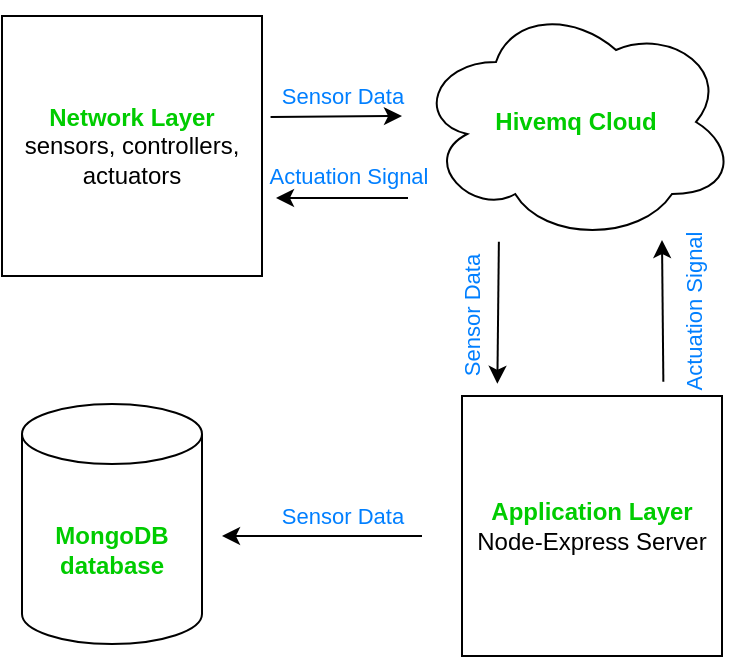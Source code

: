 <mxfile version="24.7.16">
  <diagram id="C5RBs43oDa-KdzZeNtuy" name="Page-1">
    <mxGraphModel dx="911" dy="526" grid="1" gridSize="10" guides="1" tooltips="1" connect="1" arrows="1" fold="1" page="1" pageScale="1" pageWidth="827" pageHeight="1169" math="0" shadow="0">
      <root>
        <mxCell id="WIyWlLk6GJQsqaUBKTNV-0" />
        <mxCell id="WIyWlLk6GJQsqaUBKTNV-1" parent="WIyWlLk6GJQsqaUBKTNV-0" />
        <mxCell id="tOpxADcuduA2cvzw2Qei-0" value="&lt;b&gt;&lt;font color=&quot;#00cc00&quot;&gt;Network Layer&lt;/font&gt;&lt;/b&gt;&lt;div&gt;sensors, controllers,&lt;/div&gt;&lt;div&gt;actuators&lt;/div&gt;" style="whiteSpace=wrap;html=1;aspect=fixed;" vertex="1" parent="WIyWlLk6GJQsqaUBKTNV-1">
          <mxGeometry x="60" y="230" width="130" height="130" as="geometry" />
        </mxCell>
        <mxCell id="tOpxADcuduA2cvzw2Qei-1" value="&lt;b&gt;&lt;font color=&quot;#00cc00&quot;&gt;MongoDB database&lt;/font&gt;&lt;/b&gt;" style="shape=cylinder3;whiteSpace=wrap;html=1;boundedLbl=1;backgroundOutline=1;size=15;" vertex="1" parent="WIyWlLk6GJQsqaUBKTNV-1">
          <mxGeometry x="70" y="424" width="90" height="120" as="geometry" />
        </mxCell>
        <mxCell id="tOpxADcuduA2cvzw2Qei-2" value="&lt;b&gt;&lt;font color=&quot;#00cc00&quot;&gt;Application Layer&lt;/font&gt;&lt;/b&gt;&lt;div&gt;Node-Express Server&lt;/div&gt;" style="whiteSpace=wrap;html=1;aspect=fixed;" vertex="1" parent="WIyWlLk6GJQsqaUBKTNV-1">
          <mxGeometry x="290" y="420" width="130" height="130" as="geometry" />
        </mxCell>
        <mxCell id="tOpxADcuduA2cvzw2Qei-3" value="&lt;b&gt;&lt;font color=&quot;#00cc00&quot;&gt;Hivemq Cloud&lt;/font&gt;&lt;/b&gt;" style="ellipse;shape=cloud;whiteSpace=wrap;html=1;" vertex="1" parent="WIyWlLk6GJQsqaUBKTNV-1">
          <mxGeometry x="267" y="223" width="160" height="120" as="geometry" />
        </mxCell>
        <mxCell id="tOpxADcuduA2cvzw2Qei-4" value="" style="endArrow=classic;html=1;rounded=0;exitX=1.033;exitY=0.388;exitDx=0;exitDy=0;exitPerimeter=0;" edge="1" parent="WIyWlLk6GJQsqaUBKTNV-1" source="tOpxADcuduA2cvzw2Qei-0">
          <mxGeometry width="50" height="50" relative="1" as="geometry">
            <mxPoint x="200" y="290" as="sourcePoint" />
            <mxPoint x="260" y="280" as="targetPoint" />
          </mxGeometry>
        </mxCell>
        <mxCell id="tOpxADcuduA2cvzw2Qei-5" value="&lt;font style=&quot;font-size: 11px;&quot;&gt;Sensor Data&lt;/font&gt;" style="text;html=1;align=center;verticalAlign=middle;resizable=0;points=[];autosize=1;strokeColor=none;fillColor=none;fontSize=11;fontColor=#007FFF;" vertex="1" parent="WIyWlLk6GJQsqaUBKTNV-1">
          <mxGeometry x="190" y="255" width="80" height="30" as="geometry" />
        </mxCell>
        <mxCell id="tOpxADcuduA2cvzw2Qei-10" value="" style="endArrow=classic;html=1;rounded=0;exitX=1.033;exitY=0.388;exitDx=0;exitDy=0;exitPerimeter=0;" edge="1" parent="WIyWlLk6GJQsqaUBKTNV-1">
          <mxGeometry width="50" height="50" relative="1" as="geometry">
            <mxPoint x="263" y="321" as="sourcePoint" />
            <mxPoint x="197" y="321" as="targetPoint" />
          </mxGeometry>
        </mxCell>
        <mxCell id="tOpxADcuduA2cvzw2Qei-11" value="Actuation Signal" style="text;html=1;align=center;verticalAlign=middle;resizable=0;points=[];autosize=1;strokeColor=none;fillColor=none;fontSize=11;fontColor=#007FFF;" vertex="1" parent="WIyWlLk6GJQsqaUBKTNV-1">
          <mxGeometry x="183" y="295" width="100" height="30" as="geometry" />
        </mxCell>
        <mxCell id="tOpxADcuduA2cvzw2Qei-12" value="&lt;font style=&quot;font-size: 11px;&quot;&gt;Sensor Data&lt;/font&gt;" style="text;html=1;align=center;verticalAlign=middle;resizable=0;points=[];autosize=1;strokeColor=none;fillColor=none;fontSize=11;fontColor=#007FFF;rotation=-90;" vertex="1" parent="WIyWlLk6GJQsqaUBKTNV-1">
          <mxGeometry x="255" y="365" width="80" height="30" as="geometry" />
        </mxCell>
        <mxCell id="tOpxADcuduA2cvzw2Qei-13" value="" style="endArrow=classic;html=1;rounded=0;exitX=0.987;exitY=1.172;exitDx=0;exitDy=0;exitPerimeter=0;entryX=0.136;entryY=-0.024;entryDx=0;entryDy=0;entryPerimeter=0;" edge="1" parent="WIyWlLk6GJQsqaUBKTNV-1">
          <mxGeometry width="50" height="50" relative="1" as="geometry">
            <mxPoint x="308.44" y="342.91" as="sourcePoint" />
            <mxPoint x="307.68" y="413.88" as="targetPoint" />
          </mxGeometry>
        </mxCell>
        <mxCell id="tOpxADcuduA2cvzw2Qei-14" value="Actuation Signal" style="text;html=1;align=center;verticalAlign=middle;resizable=0;points=[];autosize=1;strokeColor=none;fillColor=none;fontSize=11;fontColor=#007FFF;rotation=-90;" vertex="1" parent="WIyWlLk6GJQsqaUBKTNV-1">
          <mxGeometry x="356" y="363" width="100" height="30" as="geometry" />
        </mxCell>
        <mxCell id="tOpxADcuduA2cvzw2Qei-16" value="&lt;font style=&quot;font-size: 11px;&quot;&gt;Sensor Data&lt;/font&gt;" style="text;html=1;align=center;verticalAlign=middle;resizable=0;points=[];autosize=1;strokeColor=none;fillColor=none;fontSize=11;fontColor=#007FFF;" vertex="1" parent="WIyWlLk6GJQsqaUBKTNV-1">
          <mxGeometry x="190" y="465" width="80" height="30" as="geometry" />
        </mxCell>
        <mxCell id="tOpxADcuduA2cvzw2Qei-17" value="" style="endArrow=classic;html=1;rounded=0;" edge="1" parent="WIyWlLk6GJQsqaUBKTNV-1">
          <mxGeometry width="50" height="50" relative="1" as="geometry">
            <mxPoint x="270" y="490" as="sourcePoint" />
            <mxPoint x="170" y="490" as="targetPoint" />
          </mxGeometry>
        </mxCell>
        <mxCell id="tOpxADcuduA2cvzw2Qei-20" value="" style="endArrow=classic;html=1;rounded=0;entryX=0.136;entryY=-0.024;entryDx=0;entryDy=0;entryPerimeter=0;" edge="1" parent="WIyWlLk6GJQsqaUBKTNV-1">
          <mxGeometry width="50" height="50" relative="1" as="geometry">
            <mxPoint x="390.68" y="412.88" as="sourcePoint" />
            <mxPoint x="390" y="342" as="targetPoint" />
          </mxGeometry>
        </mxCell>
      </root>
    </mxGraphModel>
  </diagram>
</mxfile>
